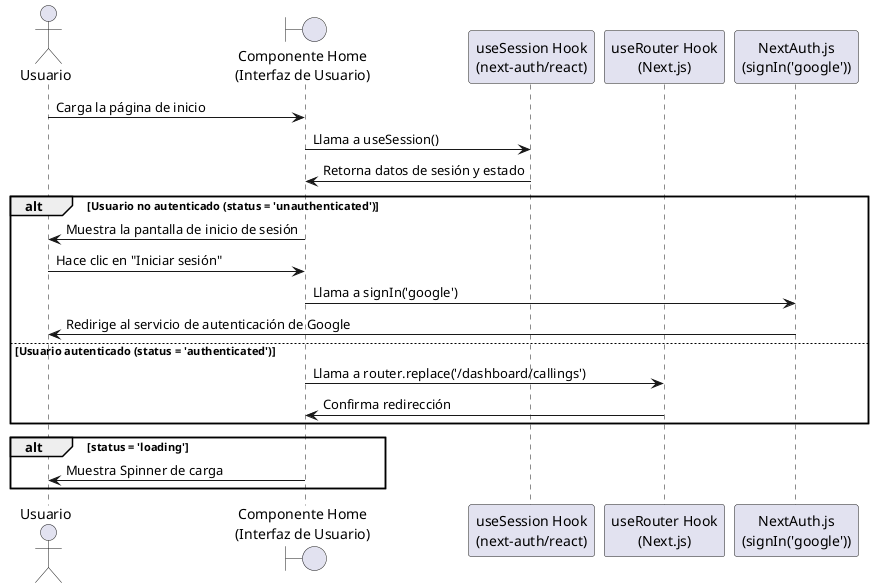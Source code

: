 @startuml
actor Usuario
boundary "Componente Home\n(Interfaz de Usuario)" as Home
participant "useSession Hook\n(next-auth/react)" as SessionHook
participant "useRouter Hook\n(Next.js)" as Router
participant "NextAuth.js\n(signIn('google'))" as NextAuth

Usuario -> Home : Carga la página de inicio
Home -> SessionHook : Llama a useSession()
SessionHook -> Home : Retorna datos de sesión y estado

alt Usuario no autenticado (status = 'unauthenticated')
    Home -> Usuario : Muestra la pantalla de inicio de sesión
    Usuario -> Home : Hace clic en "Iniciar sesión"
    Home -> NextAuth : Llama a signIn('google')
    NextAuth -> Usuario : Redirige al servicio de autenticación de Google
else Usuario autenticado (status = 'authenticated')
    Home -> Router : Llama a router.replace('/dashboard/callings')
    Router -> Home : Confirma redirección
end

alt status = 'loading'
    Home -> Usuario : Muestra Spinner de carga
end

@enduml
